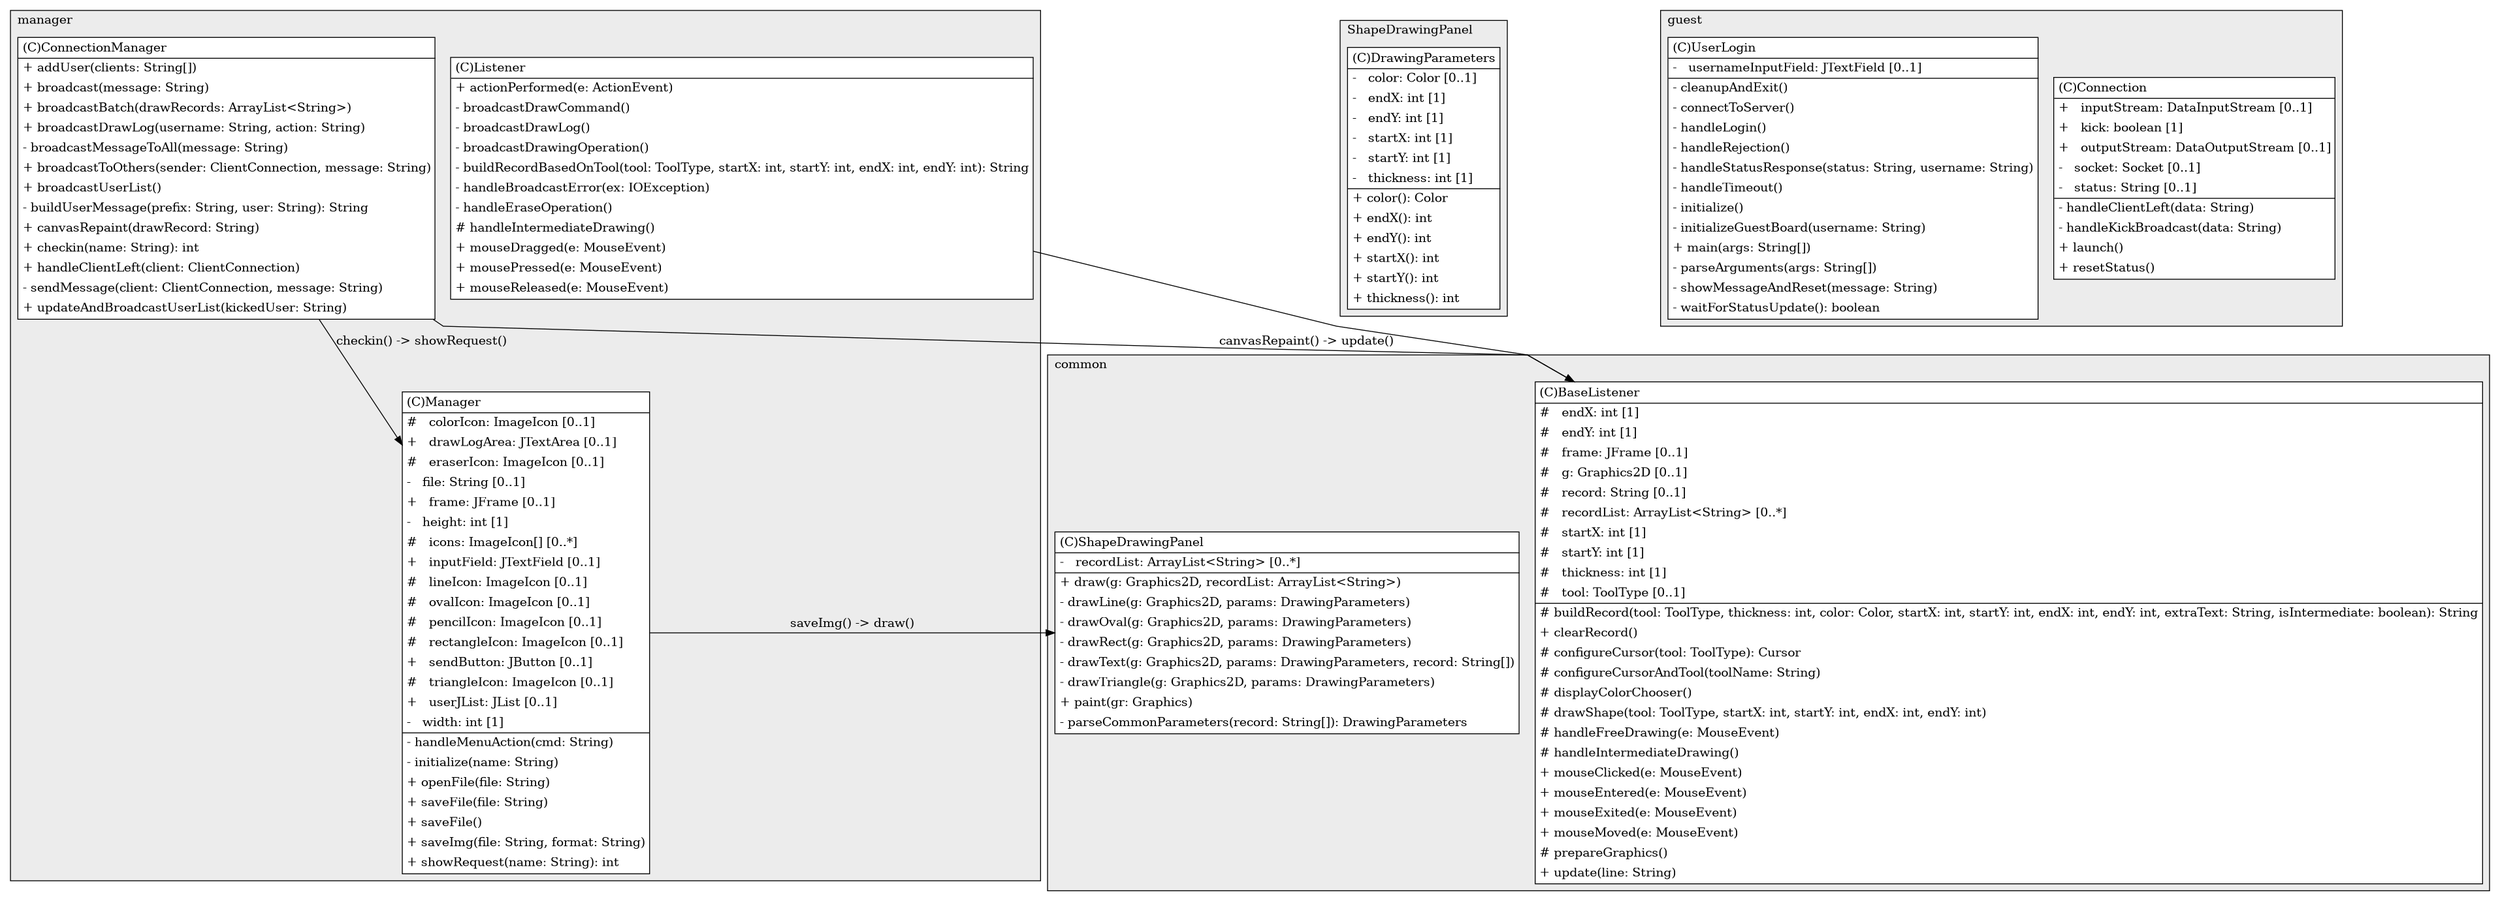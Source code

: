 @startuml

/' diagram meta data start
config=StructureConfiguration;
{
  "projectClassification": {
    "searchMode": "OpenProject", // OpenProject, AllProjects
    "includedProjects": "",
    "pathEndKeywords": "*.impl",
    "isClientPath": "",
    "isClientName": "",
    "isTestPath": "",
    "isTestName": "",
    "isMappingPath": "",
    "isMappingName": "",
    "isDataAccessPath": "",
    "isDataAccessName": "",
    "isDataStructurePath": "",
    "isDataStructureName": "",
    "isInterfaceStructuresPath": "",
    "isInterfaceStructuresName": "",
    "isEntryPointPath": "",
    "isEntryPointName": "",
    "treatFinalFieldsAsMandatory": false
  },
  "graphRestriction": {
    "classPackageExcludeFilter": "",
    "classPackageIncludeFilter": "",
    "classNameExcludeFilter": "",
    "classNameIncludeFilter": "",
    "methodNameExcludeFilter": "",
    "methodNameIncludeFilter": "",
    "removeByInheritance": "", // inheritance/annotation based filtering is done in a second step
    "removeByAnnotation": "",
    "removeByClassPackage": "", // cleanup the graph after inheritance/annotation based filtering is done
    "removeByClassName": "",
    "cutMappings": false,
    "cutEnum": true,
    "cutTests": true,
    "cutClient": true,
    "cutDataAccess": false,
    "cutInterfaceStructures": false,
    "cutDataStructures": false,
    "cutGetterAndSetter": true,
    "cutConstructors": true
  },
  "graphTraversal": {
    "forwardDepth": 300,
    "backwardDepth": 300,
    "classPackageExcludeFilter": "",
    "classPackageIncludeFilter": "",
    "classNameExcludeFilter": "",
    "classNameIncludeFilter": "",
    "methodNameExcludeFilter": "",
    "methodNameIncludeFilter": "",
    "hideMappings": false,
    "hideDataStructures": false,
    "hidePrivateMethods": true,
    "hideInterfaceCalls": true, // indirection: implementation -> interface (is hidden) -> implementation
    "onlyShowApplicationEntryPoints": false, // root node is included
    "useMethodCallsForStructureDiagram": "BothDirections" // ForwardOnly, BothDirections, No
  },
  "details": {
    "aggregation": "GroupByClass", // ByClass, GroupByClass, None
    "showClassGenericTypes": true,
    "showMethods": true,
    "showMethodParameterNames": true,
    "showMethodParameterTypes": true,
    "showMethodReturnType": true,
    "showPackageLevels": 6,
    "showDetailedClassStructure": true
  },
  "rootClass": "guest.UserLogin",
  "extensionCallbackMethod": "" // qualified.class.name#methodName - signature: public static String method(String)
}
diagram meta data end '/



digraph g {
    rankdir="TB"
    splines=polyline
    

'nodes 
subgraph cluster_1354814997 { 
   	label=common
	labeljust=l
	fillcolor="#ececec"
	style=filled
   
   BaseListener1354814997[
	label=<<TABLE BORDER="1" CELLBORDER="0" CELLPADDING="4" CELLSPACING="0">
<TR><TD ALIGN="LEFT" >(C)BaseListener</TD></TR>
<HR/>
<TR><TD ALIGN="LEFT" >#   endX: int [1]</TD></TR>
<TR><TD ALIGN="LEFT" >#   endY: int [1]</TD></TR>
<TR><TD ALIGN="LEFT" >#   frame: JFrame [0..1]</TD></TR>
<TR><TD ALIGN="LEFT" >#   g: Graphics2D [0..1]</TD></TR>
<TR><TD ALIGN="LEFT" >#   record: String [0..1]</TD></TR>
<TR><TD ALIGN="LEFT" >#   recordList: ArrayList&lt;String&gt; [0..*]</TD></TR>
<TR><TD ALIGN="LEFT" >#   startX: int [1]</TD></TR>
<TR><TD ALIGN="LEFT" >#   startY: int [1]</TD></TR>
<TR><TD ALIGN="LEFT" >#   thickness: int [1]</TD></TR>
<TR><TD ALIGN="LEFT" >#   tool: ToolType [0..1]</TD></TR>
<HR/>
<TR><TD ALIGN="LEFT" ># buildRecord(tool: ToolType, thickness: int, color: Color, startX: int, startY: int, endX: int, endY: int, extraText: String, isIntermediate: boolean): String</TD></TR>
<TR><TD ALIGN="LEFT" >+ clearRecord()</TD></TR>
<TR><TD ALIGN="LEFT" ># configureCursor(tool: ToolType): Cursor</TD></TR>
<TR><TD ALIGN="LEFT" ># configureCursorAndTool(toolName: String)</TD></TR>
<TR><TD ALIGN="LEFT" ># displayColorChooser()</TD></TR>
<TR><TD ALIGN="LEFT" ># drawShape(tool: ToolType, startX: int, startY: int, endX: int, endY: int)</TD></TR>
<TR><TD ALIGN="LEFT" ># handleFreeDrawing(e: MouseEvent)</TD></TR>
<TR><TD ALIGN="LEFT" ># handleIntermediateDrawing()</TD></TR>
<TR><TD ALIGN="LEFT" >+ mouseClicked(e: MouseEvent)</TD></TR>
<TR><TD ALIGN="LEFT" >+ mouseEntered(e: MouseEvent)</TD></TR>
<TR><TD ALIGN="LEFT" >+ mouseExited(e: MouseEvent)</TD></TR>
<TR><TD ALIGN="LEFT" >+ mouseMoved(e: MouseEvent)</TD></TR>
<TR><TD ALIGN="LEFT" ># prepareGraphics()</TD></TR>
<TR><TD ALIGN="LEFT" >+ update(line: String)</TD></TR>
</TABLE>>
	style=filled
	margin=0
	shape=plaintext
	fillcolor="#FFFFFF"
];

ShapeDrawingPanel1354814997[
	label=<<TABLE BORDER="1" CELLBORDER="0" CELLPADDING="4" CELLSPACING="0">
<TR><TD ALIGN="LEFT" >(C)ShapeDrawingPanel</TD></TR>
<HR/>
<TR><TD ALIGN="LEFT" >-   recordList: ArrayList&lt;String&gt; [0..*]</TD></TR>
<HR/>
<TR><TD ALIGN="LEFT" >+ draw(g: Graphics2D, recordList: ArrayList&lt;String&gt;)</TD></TR>
<TR><TD ALIGN="LEFT" >- drawLine(g: Graphics2D, params: DrawingParameters)</TD></TR>
<TR><TD ALIGN="LEFT" >- drawOval(g: Graphics2D, params: DrawingParameters)</TD></TR>
<TR><TD ALIGN="LEFT" >- drawRect(g: Graphics2D, params: DrawingParameters)</TD></TR>
<TR><TD ALIGN="LEFT" >- drawText(g: Graphics2D, params: DrawingParameters, record: String[])</TD></TR>
<TR><TD ALIGN="LEFT" >- drawTriangle(g: Graphics2D, params: DrawingParameters)</TD></TR>
<TR><TD ALIGN="LEFT" >+ paint(gr: Graphics)</TD></TR>
<TR><TD ALIGN="LEFT" >- parseCommonParameters(record: String[]): DrawingParameters</TD></TR>
</TABLE>>
	style=filled
	margin=0
	shape=plaintext
	fillcolor="#FFFFFF"
];
} 

subgraph cluster_1602338137 { 
   	label=ShapeDrawingPanel
	labeljust=l
	fillcolor="#ececec"
	style=filled
   
   DrawingParameters88312164[
	label=<<TABLE BORDER="1" CELLBORDER="0" CELLPADDING="4" CELLSPACING="0">
<TR><TD ALIGN="LEFT" >(C)DrawingParameters</TD></TR>
<HR/>
<TR><TD ALIGN="LEFT" >-   color: Color [0..1]</TD></TR>
<TR><TD ALIGN="LEFT" >-   endX: int [1]</TD></TR>
<TR><TD ALIGN="LEFT" >-   endY: int [1]</TD></TR>
<TR><TD ALIGN="LEFT" >-   startX: int [1]</TD></TR>
<TR><TD ALIGN="LEFT" >-   startY: int [1]</TD></TR>
<TR><TD ALIGN="LEFT" >-   thickness: int [1]</TD></TR>
<HR/>
<TR><TD ALIGN="LEFT" >+ color(): Color</TD></TR>
<TR><TD ALIGN="LEFT" >+ endX(): int</TD></TR>
<TR><TD ALIGN="LEFT" >+ endY(): int</TD></TR>
<TR><TD ALIGN="LEFT" >+ startX(): int</TD></TR>
<TR><TD ALIGN="LEFT" >+ startY(): int</TD></TR>
<TR><TD ALIGN="LEFT" >+ thickness(): int</TD></TR>
</TABLE>>
	style=filled
	margin=0
	shape=plaintext
	fillcolor="#FFFFFF"
];
} 

subgraph cluster_835260333 { 
   	label=manager
	labeljust=l
	fillcolor="#ececec"
	style=filled
   
   ConnectionManager835260333[
	label=<<TABLE BORDER="1" CELLBORDER="0" CELLPADDING="4" CELLSPACING="0">
<TR><TD ALIGN="LEFT" >(C)ConnectionManager</TD></TR>
<HR/>
<TR><TD ALIGN="LEFT" >+ addUser(clients: String[])</TD></TR>
<TR><TD ALIGN="LEFT" >+ broadcast(message: String)</TD></TR>
<TR><TD ALIGN="LEFT" >+ broadcastBatch(drawRecords: ArrayList&lt;String&gt;)</TD></TR>
<TR><TD ALIGN="LEFT" >+ broadcastDrawLog(username: String, action: String)</TD></TR>
<TR><TD ALIGN="LEFT" >- broadcastMessageToAll(message: String)</TD></TR>
<TR><TD ALIGN="LEFT" >+ broadcastToOthers(sender: ClientConnection, message: String)</TD></TR>
<TR><TD ALIGN="LEFT" >+ broadcastUserList()</TD></TR>
<TR><TD ALIGN="LEFT" >- buildUserMessage(prefix: String, user: String): String</TD></TR>
<TR><TD ALIGN="LEFT" >+ canvasRepaint(drawRecord: String)</TD></TR>
<TR><TD ALIGN="LEFT" >+ checkin(name: String): int</TD></TR>
<TR><TD ALIGN="LEFT" >+ handleClientLeft(client: ClientConnection)</TD></TR>
<TR><TD ALIGN="LEFT" >- sendMessage(client: ClientConnection, message: String)</TD></TR>
<TR><TD ALIGN="LEFT" >+ updateAndBroadcastUserList(kickedUser: String)</TD></TR>
</TABLE>>
	style=filled
	margin=0
	shape=plaintext
	fillcolor="#FFFFFF"
];

Listener835260333[
	label=<<TABLE BORDER="1" CELLBORDER="0" CELLPADDING="4" CELLSPACING="0">
<TR><TD ALIGN="LEFT" >(C)Listener</TD></TR>
<HR/>
<TR><TD ALIGN="LEFT" >+ actionPerformed(e: ActionEvent)</TD></TR>
<TR><TD ALIGN="LEFT" >- broadcastDrawCommand()</TD></TR>
<TR><TD ALIGN="LEFT" >- broadcastDrawLog()</TD></TR>
<TR><TD ALIGN="LEFT" >- broadcastDrawingOperation()</TD></TR>
<TR><TD ALIGN="LEFT" >- buildRecordBasedOnTool(tool: ToolType, startX: int, startY: int, endX: int, endY: int): String</TD></TR>
<TR><TD ALIGN="LEFT" >- handleBroadcastError(ex: IOException)</TD></TR>
<TR><TD ALIGN="LEFT" >- handleEraseOperation()</TD></TR>
<TR><TD ALIGN="LEFT" ># handleIntermediateDrawing()</TD></TR>
<TR><TD ALIGN="LEFT" >+ mouseDragged(e: MouseEvent)</TD></TR>
<TR><TD ALIGN="LEFT" >+ mousePressed(e: MouseEvent)</TD></TR>
<TR><TD ALIGN="LEFT" >+ mouseReleased(e: MouseEvent)</TD></TR>
</TABLE>>
	style=filled
	margin=0
	shape=plaintext
	fillcolor="#FFFFFF"
];

Manager835260333[
	label=<<TABLE BORDER="1" CELLBORDER="0" CELLPADDING="4" CELLSPACING="0">
<TR><TD ALIGN="LEFT" >(C)Manager</TD></TR>
<HR/>
<TR><TD ALIGN="LEFT" >#   colorIcon: ImageIcon [0..1]</TD></TR>
<TR><TD ALIGN="LEFT" >+   drawLogArea: JTextArea [0..1]</TD></TR>
<TR><TD ALIGN="LEFT" >#   eraserIcon: ImageIcon [0..1]</TD></TR>
<TR><TD ALIGN="LEFT" >-   file: String [0..1]</TD></TR>
<TR><TD ALIGN="LEFT" >+   frame: JFrame [0..1]</TD></TR>
<TR><TD ALIGN="LEFT" >-   height: int [1]</TD></TR>
<TR><TD ALIGN="LEFT" >#   icons: ImageIcon[] [0..*]</TD></TR>
<TR><TD ALIGN="LEFT" >+   inputField: JTextField [0..1]</TD></TR>
<TR><TD ALIGN="LEFT" >#   lineIcon: ImageIcon [0..1]</TD></TR>
<TR><TD ALIGN="LEFT" >#   ovalIcon: ImageIcon [0..1]</TD></TR>
<TR><TD ALIGN="LEFT" >#   pencilIcon: ImageIcon [0..1]</TD></TR>
<TR><TD ALIGN="LEFT" >#   rectangleIcon: ImageIcon [0..1]</TD></TR>
<TR><TD ALIGN="LEFT" >+   sendButton: JButton [0..1]</TD></TR>
<TR><TD ALIGN="LEFT" >#   triangleIcon: ImageIcon [0..1]</TD></TR>
<TR><TD ALIGN="LEFT" >+   userJList: JList [0..1]</TD></TR>
<TR><TD ALIGN="LEFT" >-   width: int [1]</TD></TR>
<HR/>
<TR><TD ALIGN="LEFT" >- handleMenuAction(cmd: String)</TD></TR>
<TR><TD ALIGN="LEFT" >- initialize(name: String)</TD></TR>
<TR><TD ALIGN="LEFT" >+ openFile(file: String)</TD></TR>
<TR><TD ALIGN="LEFT" >+ saveFile(file: String)</TD></TR>
<TR><TD ALIGN="LEFT" >+ saveFile()</TD></TR>
<TR><TD ALIGN="LEFT" >+ saveImg(file: String, format: String)</TD></TR>
<TR><TD ALIGN="LEFT" >+ showRequest(name: String): int</TD></TR>
</TABLE>>
	style=filled
	margin=0
	shape=plaintext
	fillcolor="#FFFFFF"
];
} 

subgraph cluster_98708952 { 
   	label=guest
	labeljust=l
	fillcolor="#ececec"
	style=filled
   
   Connection98708952[
	label=<<TABLE BORDER="1" CELLBORDER="0" CELLPADDING="4" CELLSPACING="0">
<TR><TD ALIGN="LEFT" >(C)Connection</TD></TR>
<HR/>
<TR><TD ALIGN="LEFT" >+   inputStream: DataInputStream [0..1]</TD></TR>
<TR><TD ALIGN="LEFT" >+   kick: boolean [1]</TD></TR>
<TR><TD ALIGN="LEFT" >+   outputStream: DataOutputStream [0..1]</TD></TR>
<TR><TD ALIGN="LEFT" >-   socket: Socket [0..1]</TD></TR>
<TR><TD ALIGN="LEFT" >-   status: String [0..1]</TD></TR>
<HR/>
<TR><TD ALIGN="LEFT" >- handleClientLeft(data: String)</TD></TR>
<TR><TD ALIGN="LEFT" >- handleKickBroadcast(data: String)</TD></TR>
<TR><TD ALIGN="LEFT" >+ launch()</TD></TR>
<TR><TD ALIGN="LEFT" >+ resetStatus()</TD></TR>
</TABLE>>
	style=filled
	margin=0
	shape=plaintext
	fillcolor="#FFFFFF"
];

UserLogin98708952[
	label=<<TABLE BORDER="1" CELLBORDER="0" CELLPADDING="4" CELLSPACING="0">
<TR><TD ALIGN="LEFT" >(C)UserLogin</TD></TR>
<HR/>
<TR><TD ALIGN="LEFT" >-   usernameInputField: JTextField [0..1]</TD></TR>
<HR/>
<TR><TD ALIGN="LEFT" >- cleanupAndExit()</TD></TR>
<TR><TD ALIGN="LEFT" >- connectToServer()</TD></TR>
<TR><TD ALIGN="LEFT" >- handleLogin()</TD></TR>
<TR><TD ALIGN="LEFT" >- handleRejection()</TD></TR>
<TR><TD ALIGN="LEFT" >- handleStatusResponse(status: String, username: String)</TD></TR>
<TR><TD ALIGN="LEFT" >- handleTimeout()</TD></TR>
<TR><TD ALIGN="LEFT" >- initialize()</TD></TR>
<TR><TD ALIGN="LEFT" >- initializeGuestBoard(username: String)</TD></TR>
<TR><TD ALIGN="LEFT" >+ main(args: String[])</TD></TR>
<TR><TD ALIGN="LEFT" >- parseArguments(args: String[])</TD></TR>
<TR><TD ALIGN="LEFT" >- showMessageAndReset(message: String)</TD></TR>
<TR><TD ALIGN="LEFT" >- waitForStatusUpdate(): boolean</TD></TR>
</TABLE>>
	style=filled
	margin=0
	shape=plaintext
	fillcolor="#FFFFFF"
];
} 

'edges    
BaseListener1354814997 -> Listener835260333[arrowhead=none, arrowtail=empty, dir=both];
ConnectionManager835260333 -> BaseListener1354814997[label="canvasRepaint() -> update()"];
ConnectionManager835260333 -> Manager835260333[label="checkin() -> showRequest()"];
Manager835260333 -> ShapeDrawingPanel1354814997[label="saveImg() -> draw()"];
    
}
@enduml